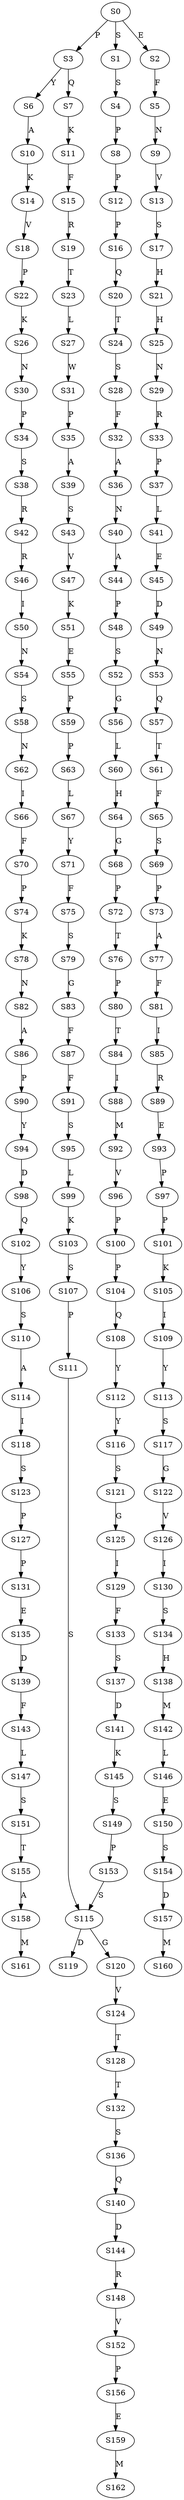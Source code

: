 strict digraph  {
	S0 -> S1 [ label = S ];
	S0 -> S2 [ label = E ];
	S0 -> S3 [ label = P ];
	S1 -> S4 [ label = S ];
	S2 -> S5 [ label = F ];
	S3 -> S6 [ label = Y ];
	S3 -> S7 [ label = Q ];
	S4 -> S8 [ label = P ];
	S5 -> S9 [ label = N ];
	S6 -> S10 [ label = A ];
	S7 -> S11 [ label = K ];
	S8 -> S12 [ label = P ];
	S9 -> S13 [ label = V ];
	S10 -> S14 [ label = K ];
	S11 -> S15 [ label = F ];
	S12 -> S16 [ label = P ];
	S13 -> S17 [ label = S ];
	S14 -> S18 [ label = V ];
	S15 -> S19 [ label = R ];
	S16 -> S20 [ label = Q ];
	S17 -> S21 [ label = H ];
	S18 -> S22 [ label = P ];
	S19 -> S23 [ label = T ];
	S20 -> S24 [ label = T ];
	S21 -> S25 [ label = H ];
	S22 -> S26 [ label = K ];
	S23 -> S27 [ label = L ];
	S24 -> S28 [ label = S ];
	S25 -> S29 [ label = N ];
	S26 -> S30 [ label = N ];
	S27 -> S31 [ label = W ];
	S28 -> S32 [ label = F ];
	S29 -> S33 [ label = R ];
	S30 -> S34 [ label = P ];
	S31 -> S35 [ label = P ];
	S32 -> S36 [ label = A ];
	S33 -> S37 [ label = P ];
	S34 -> S38 [ label = S ];
	S35 -> S39 [ label = A ];
	S36 -> S40 [ label = N ];
	S37 -> S41 [ label = L ];
	S38 -> S42 [ label = R ];
	S39 -> S43 [ label = S ];
	S40 -> S44 [ label = A ];
	S41 -> S45 [ label = E ];
	S42 -> S46 [ label = R ];
	S43 -> S47 [ label = V ];
	S44 -> S48 [ label = P ];
	S45 -> S49 [ label = D ];
	S46 -> S50 [ label = I ];
	S47 -> S51 [ label = K ];
	S48 -> S52 [ label = S ];
	S49 -> S53 [ label = N ];
	S50 -> S54 [ label = N ];
	S51 -> S55 [ label = E ];
	S52 -> S56 [ label = G ];
	S53 -> S57 [ label = Q ];
	S54 -> S58 [ label = S ];
	S55 -> S59 [ label = P ];
	S56 -> S60 [ label = L ];
	S57 -> S61 [ label = T ];
	S58 -> S62 [ label = N ];
	S59 -> S63 [ label = P ];
	S60 -> S64 [ label = H ];
	S61 -> S65 [ label = F ];
	S62 -> S66 [ label = I ];
	S63 -> S67 [ label = L ];
	S64 -> S68 [ label = G ];
	S65 -> S69 [ label = S ];
	S66 -> S70 [ label = F ];
	S67 -> S71 [ label = Y ];
	S68 -> S72 [ label = P ];
	S69 -> S73 [ label = P ];
	S70 -> S74 [ label = P ];
	S71 -> S75 [ label = F ];
	S72 -> S76 [ label = T ];
	S73 -> S77 [ label = A ];
	S74 -> S78 [ label = K ];
	S75 -> S79 [ label = S ];
	S76 -> S80 [ label = P ];
	S77 -> S81 [ label = F ];
	S78 -> S82 [ label = N ];
	S79 -> S83 [ label = G ];
	S80 -> S84 [ label = T ];
	S81 -> S85 [ label = I ];
	S82 -> S86 [ label = A ];
	S83 -> S87 [ label = F ];
	S84 -> S88 [ label = I ];
	S85 -> S89 [ label = R ];
	S86 -> S90 [ label = P ];
	S87 -> S91 [ label = F ];
	S88 -> S92 [ label = M ];
	S89 -> S93 [ label = E ];
	S90 -> S94 [ label = Y ];
	S91 -> S95 [ label = S ];
	S92 -> S96 [ label = V ];
	S93 -> S97 [ label = P ];
	S94 -> S98 [ label = D ];
	S95 -> S99 [ label = L ];
	S96 -> S100 [ label = P ];
	S97 -> S101 [ label = P ];
	S98 -> S102 [ label = Q ];
	S99 -> S103 [ label = K ];
	S100 -> S104 [ label = P ];
	S101 -> S105 [ label = K ];
	S102 -> S106 [ label = Y ];
	S103 -> S107 [ label = S ];
	S104 -> S108 [ label = Q ];
	S105 -> S109 [ label = I ];
	S106 -> S110 [ label = S ];
	S107 -> S111 [ label = P ];
	S108 -> S112 [ label = Y ];
	S109 -> S113 [ label = Y ];
	S110 -> S114 [ label = A ];
	S111 -> S115 [ label = S ];
	S112 -> S116 [ label = Y ];
	S113 -> S117 [ label = S ];
	S114 -> S118 [ label = I ];
	S115 -> S119 [ label = D ];
	S115 -> S120 [ label = G ];
	S116 -> S121 [ label = S ];
	S117 -> S122 [ label = G ];
	S118 -> S123 [ label = S ];
	S120 -> S124 [ label = V ];
	S121 -> S125 [ label = G ];
	S122 -> S126 [ label = V ];
	S123 -> S127 [ label = P ];
	S124 -> S128 [ label = T ];
	S125 -> S129 [ label = I ];
	S126 -> S130 [ label = I ];
	S127 -> S131 [ label = P ];
	S128 -> S132 [ label = T ];
	S129 -> S133 [ label = F ];
	S130 -> S134 [ label = S ];
	S131 -> S135 [ label = E ];
	S132 -> S136 [ label = S ];
	S133 -> S137 [ label = S ];
	S134 -> S138 [ label = H ];
	S135 -> S139 [ label = D ];
	S136 -> S140 [ label = Q ];
	S137 -> S141 [ label = D ];
	S138 -> S142 [ label = M ];
	S139 -> S143 [ label = F ];
	S140 -> S144 [ label = D ];
	S141 -> S145 [ label = K ];
	S142 -> S146 [ label = L ];
	S143 -> S147 [ label = L ];
	S144 -> S148 [ label = R ];
	S145 -> S149 [ label = S ];
	S146 -> S150 [ label = E ];
	S147 -> S151 [ label = S ];
	S148 -> S152 [ label = V ];
	S149 -> S153 [ label = P ];
	S150 -> S154 [ label = S ];
	S151 -> S155 [ label = T ];
	S152 -> S156 [ label = P ];
	S153 -> S115 [ label = S ];
	S154 -> S157 [ label = D ];
	S155 -> S158 [ label = A ];
	S156 -> S159 [ label = E ];
	S157 -> S160 [ label = M ];
	S158 -> S161 [ label = M ];
	S159 -> S162 [ label = M ];
}
